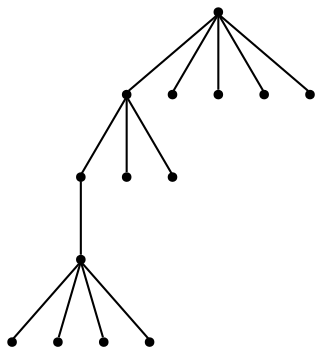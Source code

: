 graph {
  node [shape=point,comment="{\"directed\":false,\"doi\":\"10.1007/3-540-46648-7_38\",\"figure\":\"? (1)\"}"]

  v0 [pos="669.8337296482832,473.223795650591"]
  v1 [pos="870.8588310212278,577.741673987606"]
  v2 [pos="828.1035099130941,657.7552786041088"]
  v3 [pos="800.1000046629906,676.7585176491732"]
  v4 [pos="682.8353502730205,690.7610415326722"]
  v5 [pos="640.0800132683277,422.7151799161659"]
  v6 [pos="602.8253466274097,408.7127832109878"]
  v7 [pos="527.3159131383763,686.2602007608659"]
  v8 [pos="358.2947814305584,535.4844512934515"]
  v9 [pos="593.3241800554943,380.457893632851"]
  v10 [pos="344.04299977956765,314.6967183001465"]
  v11 [pos="767.34590817865,106.66112373517785"]
  v12 [pos="541.3176498668693,103.41057303479374"]
  v13 [pos="400.30003135743425,164.17090602761186"]

  v0 -- v1 [id="-1",pos="669.8337296482832,473.223795650591 870.8588310212278,577.741673987606 870.8588310212278,577.741673987606 870.8588310212278,577.741673987606"]
  v9 -- v13 [id="-2",pos="593.3241800554943,380.457893632851 400.30003135743425,164.17090602761186 400.30003135743425,164.17090602761186 400.30003135743425,164.17090602761186"]
  v9 -- v12 [id="-3",pos="593.3241800554943,380.457893632851 541.3176498668693,103.41057303479374 541.3176498668693,103.41057303479374 541.3176498668693,103.41057303479374"]
  v9 -- v11 [id="-4",pos="593.3241800554943,380.457893632851 767.34590817865,106.66112373517785 767.34590817865,106.66112373517785 767.34590817865,106.66112373517785"]
  v9 -- v6 [id="-5",pos="593.3241800554943,380.457893632851 602.8253466274097,408.7127832109878 602.8253466274097,408.7127832109878 602.8253466274097,408.7127832109878"]
  v9 -- v10 [id="-6",pos="593.3241800554943,380.457893632851 344.04299977956765,314.6967183001465 344.04299977956765,314.6967183001465 344.04299977956765,314.6967183001465"]
  v6 -- v8 [id="-7",pos="602.8253466274097,408.7127832109878 358.2947814305584,535.4844512934515 358.2947814305584,535.4844512934515 358.2947814305584,535.4844512934515"]
  v6 -- v7 [id="-8",pos="602.8253466274097,408.7127832109878 527.3159131383763,686.2602007608659 527.3159131383763,686.2602007608659 527.3159131383763,686.2602007608659"]
  v6 -- v5 [id="-9",pos="602.8253466274097,408.7127832109878 640.0800132683277,422.7151799161659 640.0800132683277,422.7151799161659 640.0800132683277,422.7151799161659"]
  v5 -- v0 [id="-10",pos="640.0800132683277,422.7151799161659 669.8337296482832,473.223795650591 669.8337296482832,473.223795650591 669.8337296482832,473.223795650591"]
  v0 -- v4 [id="-12",pos="669.8337296482832,473.223795650591 682.8353502730205,690.7610415326722 682.8353502730205,690.7610415326722 682.8353502730205,690.7610415326722"]
  v0 -- v3 [id="-13",pos="669.8337296482832,473.223795650591 800.1000046629906,676.7585176491732 800.1000046629906,676.7585176491732 800.1000046629906,676.7585176491732"]
  v0 -- v2 [id="-14",pos="669.8337296482832,473.223795650591 828.1035099130941,657.7552786041088 828.1035099130941,657.7552786041088 828.1035099130941,657.7552786041088"]
}